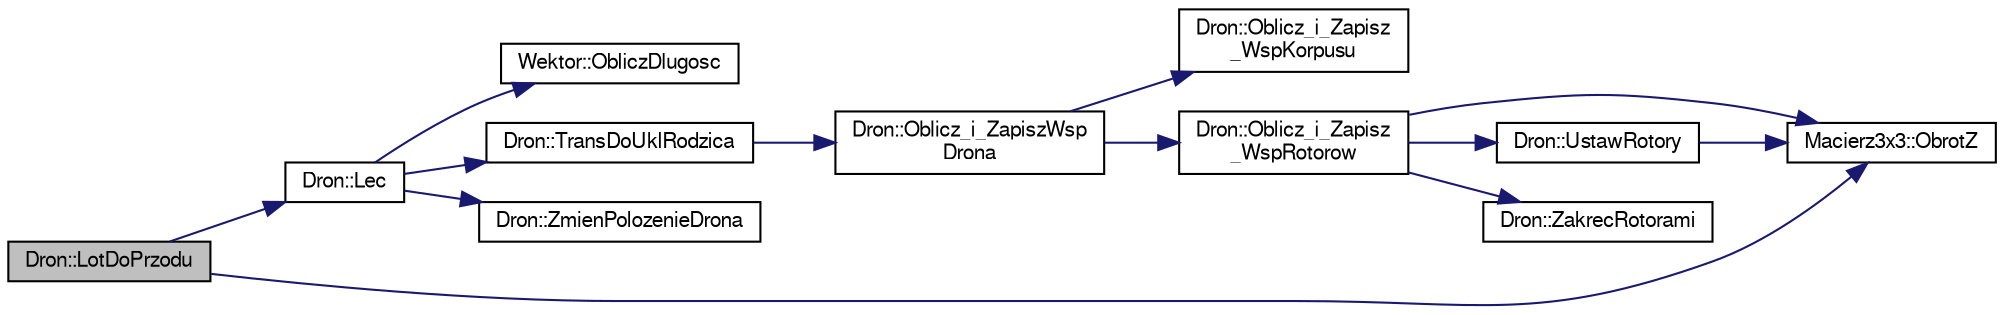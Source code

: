 digraph "Dron::LotDoPrzodu"
{
 // LATEX_PDF_SIZE
  edge [fontname="FreeSans",fontsize="10",labelfontname="FreeSans",labelfontsize="10"];
  node [fontname="FreeSans",fontsize="10",shape=record];
  rankdir="LR";
  Node1 [label="Dron::LotDoPrzodu",height=0.2,width=0.4,color="black", fillcolor="grey75", style="filled", fontcolor="black",tooltip="Metoda realizujaca lot do przodu drona."];
  Node1 -> Node2 [color="midnightblue",fontsize="10",style="solid",fontname="FreeSans"];
  Node2 [label="Dron::Lec",height=0.2,width=0.4,color="black", fillcolor="white", style="filled",URL="$a00130.html#a73e0a729daf06e3a66eb1d3484b3433d",tooltip="Metoda realizujaca lot drona."];
  Node2 -> Node3 [color="midnightblue",fontsize="10",style="solid",fontname="FreeSans"];
  Node3 [label="Wektor::ObliczDlugosc",height=0.2,width=0.4,color="black", fillcolor="white", style="filled",URL="$a00170.html#a0e87b310ac7caa6827d71ba26c49c738",tooltip="Metoda obliczajaca dlugosc wektora."];
  Node2 -> Node4 [color="midnightblue",fontsize="10",style="solid",fontname="FreeSans"];
  Node4 [label="Dron::TransDoUklRodzica",height=0.2,width=0.4,color="black", fillcolor="white", style="filled",URL="$a00130.html#aa0e058c1c55a73cccb4098d2b02bba27",tooltip="!"];
  Node4 -> Node5 [color="midnightblue",fontsize="10",style="solid",fontname="FreeSans"];
  Node5 [label="Dron::Oblicz_i_ZapiszWsp\lDrona",height=0.2,width=0.4,color="black", fillcolor="white", style="filled",URL="$a00130.html#a9cea5ba789e3ac0961846a77d909b552",tooltip="Metoda zapisujaca polozenie poszczegolnych wierzcholkow."];
  Node5 -> Node6 [color="midnightblue",fontsize="10",style="solid",fontname="FreeSans"];
  Node6 [label="Dron::Oblicz_i_Zapisz\l_WspKorpusu",height=0.2,width=0.4,color="black", fillcolor="white", style="filled",URL="$a00130.html#ae1fb7dd84aff0aee71199ab6e2ee2949",tooltip="Metody ustawiajace poszczegolne elementy."];
  Node5 -> Node7 [color="midnightblue",fontsize="10",style="solid",fontname="FreeSans"];
  Node7 [label="Dron::Oblicz_i_Zapisz\l_WspRotorow",height=0.2,width=0.4,color="black", fillcolor="white", style="filled",URL="$a00130.html#aca7c226602e49d6c233df6fdadaa8b4f",tooltip="Obliczajaca wspolrzedne rotorow drona."];
  Node7 -> Node8 [color="midnightblue",fontsize="10",style="solid",fontname="FreeSans"];
  Node8 [label="Macierz3x3::ObrotZ",height=0.2,width=0.4,color="black", fillcolor="white", style="filled",URL="$a00146.html#ab0699c8f99fa17bbcc4a7c400bed506d",tooltip="Metoda generujaca macierz obrotu wokol osi OZ."];
  Node7 -> Node9 [color="midnightblue",fontsize="10",style="solid",fontname="FreeSans"];
  Node9 [label="Dron::UstawRotory",height=0.2,width=0.4,color="black", fillcolor="white", style="filled",URL="$a00130.html#a0b811a5347c55562de665dfe45df2040",tooltip="Metoda obliczajaca polozenie rotorow."];
  Node9 -> Node8 [color="midnightblue",fontsize="10",style="solid",fontname="FreeSans"];
  Node7 -> Node10 [color="midnightblue",fontsize="10",style="solid",fontname="FreeSans"];
  Node10 [label="Dron::ZakrecRotorami",height=0.2,width=0.4,color="black", fillcolor="white", style="filled",URL="$a00130.html#a5b9d0c10ff51cd0fb749372277dbe017",tooltip="Metoda realizujaca obrot rotorow wokol wlasnej osi."];
  Node2 -> Node11 [color="midnightblue",fontsize="10",style="solid",fontname="FreeSans"];
  Node11 [label="Dron::ZmienPolozenieDrona",height=0.2,width=0.4,color="black", fillcolor="white", style="filled",URL="$a00130.html#a70329a1e382c3c78f88f79328d525c88",tooltip="Metoda przemieszczajaca drona do zadanego wektora polozenia."];
  Node1 -> Node8 [color="midnightblue",fontsize="10",style="solid",fontname="FreeSans"];
}
